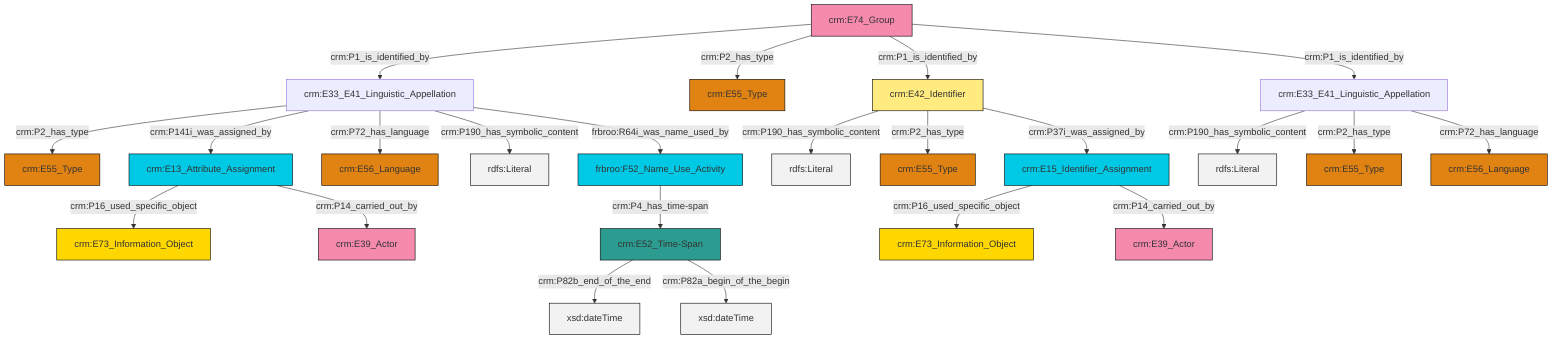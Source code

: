 graph TD
classDef Literal fill:#f2f2f2,stroke:#000000;
classDef CRM_Entity fill:#FFFFFF,stroke:#000000;
classDef Temporal_Entity fill:#00C9E6, stroke:#000000;
classDef Type fill:#E18312, stroke:#000000;
classDef Time-Span fill:#2C9C91, stroke:#000000;
classDef Appellation fill:#FFEB7F, stroke:#000000;
classDef Place fill:#008836, stroke:#000000;
classDef Persistent_Item fill:#B266B2, stroke:#000000;
classDef Conceptual_Object fill:#FFD700, stroke:#000000;
classDef Physical_Thing fill:#D2B48C, stroke:#000000;
classDef Actor fill:#f58aad, stroke:#000000;
classDef PC_Classes fill:#4ce600, stroke:#000000;
classDef Multi fill:#cccccc,stroke:#000000;

2["crm:E42_Identifier"]:::Appellation -->|crm:P190_has_symbolic_content| 3[rdfs:Literal]:::Literal
6["crm:E74_Group"]:::Actor -->|crm:P1_is_identified_by| 4["crm:E33_E41_Linguistic_Appellation"]:::Default
6["crm:E74_Group"]:::Actor -->|crm:P2_has_type| 9["crm:E55_Type"]:::Type
10["crm:E15_Identifier_Assignment"]:::Temporal_Entity -->|crm:P16_used_specific_object| 11["crm:E73_Information_Object"]:::Conceptual_Object
12["crm:E13_Attribute_Assignment"]:::Temporal_Entity -->|crm:P16_used_specific_object| 7["crm:E73_Information_Object"]:::Conceptual_Object
12["crm:E13_Attribute_Assignment"]:::Temporal_Entity -->|crm:P14_carried_out_by| 15["crm:E39_Actor"]:::Actor
4["crm:E33_E41_Linguistic_Appellation"]:::Default -->|crm:P2_has_type| 16["crm:E55_Type"]:::Type
4["crm:E33_E41_Linguistic_Appellation"]:::Default -->|crm:P141i_was_assigned_by| 12["crm:E13_Attribute_Assignment"]:::Temporal_Entity
21["frbroo:F52_Name_Use_Activity"]:::Temporal_Entity -->|crm:P4_has_time-span| 17["crm:E52_Time-Span"]:::Time-Span
4["crm:E33_E41_Linguistic_Appellation"]:::Default -->|crm:P72_has_language| 13["crm:E56_Language"]:::Type
4["crm:E33_E41_Linguistic_Appellation"]:::Default -->|crm:P190_has_symbolic_content| 24[rdfs:Literal]:::Literal
2["crm:E42_Identifier"]:::Appellation -->|crm:P2_has_type| 25["crm:E55_Type"]:::Type
29["crm:E33_E41_Linguistic_Appellation"]:::Default -->|crm:P190_has_symbolic_content| 30[rdfs:Literal]:::Literal
6["crm:E74_Group"]:::Actor -->|crm:P1_is_identified_by| 2["crm:E42_Identifier"]:::Appellation
29["crm:E33_E41_Linguistic_Appellation"]:::Default -->|crm:P2_has_type| 0["crm:E55_Type"]:::Type
29["crm:E33_E41_Linguistic_Appellation"]:::Default -->|crm:P72_has_language| 26["crm:E56_Language"]:::Type
4["crm:E33_E41_Linguistic_Appellation"]:::Default -->|frbroo:R64i_was_name_used_by| 21["frbroo:F52_Name_Use_Activity"]:::Temporal_Entity
2["crm:E42_Identifier"]:::Appellation -->|crm:P37i_was_assigned_by| 10["crm:E15_Identifier_Assignment"]:::Temporal_Entity
6["crm:E74_Group"]:::Actor -->|crm:P1_is_identified_by| 29["crm:E33_E41_Linguistic_Appellation"]:::Default
17["crm:E52_Time-Span"]:::Time-Span -->|crm:P82b_end_of_the_end| 36[xsd:dateTime]:::Literal
10["crm:E15_Identifier_Assignment"]:::Temporal_Entity -->|crm:P14_carried_out_by| 22["crm:E39_Actor"]:::Actor
17["crm:E52_Time-Span"]:::Time-Span -->|crm:P82a_begin_of_the_begin| 41[xsd:dateTime]:::Literal
